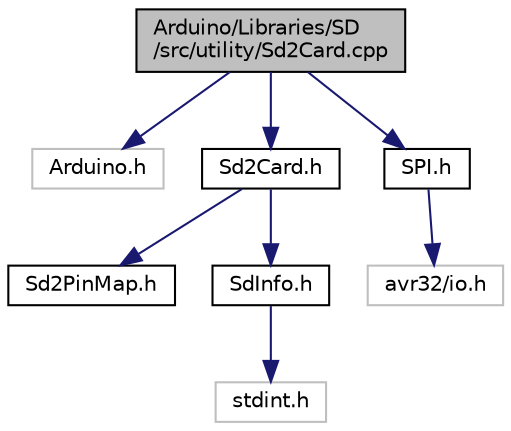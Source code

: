 digraph "Arduino/Libraries/SD/src/utility/Sd2Card.cpp"
{
  edge [fontname="Helvetica",fontsize="10",labelfontname="Helvetica",labelfontsize="10"];
  node [fontname="Helvetica",fontsize="10",shape=record];
  Node0 [label="Arduino/Libraries/SD\l/src/utility/Sd2Card.cpp",height=0.2,width=0.4,color="black", fillcolor="grey75", style="filled", fontcolor="black"];
  Node0 -> Node1 [color="midnightblue",fontsize="10",style="solid"];
  Node1 [label="Arduino.h",height=0.2,width=0.4,color="grey75", fillcolor="white", style="filled"];
  Node0 -> Node2 [color="midnightblue",fontsize="10",style="solid"];
  Node2 [label="Sd2Card.h",height=0.2,width=0.4,color="black", fillcolor="white", style="filled",URL="$_sd2_card_8h.html"];
  Node2 -> Node3 [color="midnightblue",fontsize="10",style="solid"];
  Node3 [label="Sd2PinMap.h",height=0.2,width=0.4,color="black", fillcolor="white", style="filled",URL="$_sd2_pin_map_8h.html"];
  Node2 -> Node4 [color="midnightblue",fontsize="10",style="solid"];
  Node4 [label="SdInfo.h",height=0.2,width=0.4,color="black", fillcolor="white", style="filled",URL="$_sd_info_8h.html"];
  Node4 -> Node5 [color="midnightblue",fontsize="10",style="solid"];
  Node5 [label="stdint.h",height=0.2,width=0.4,color="grey75", fillcolor="white", style="filled"];
  Node0 -> Node6 [color="midnightblue",fontsize="10",style="solid"];
  Node6 [label="SPI.h",height=0.2,width=0.4,color="black", fillcolor="white", style="filled",URL="$spi_8h.html",tooltip="SPI driver for AVR32 UC3. "];
  Node6 -> Node7 [color="midnightblue",fontsize="10",style="solid"];
  Node7 [label="avr32/io.h",height=0.2,width=0.4,color="grey75", fillcolor="white", style="filled"];
}
